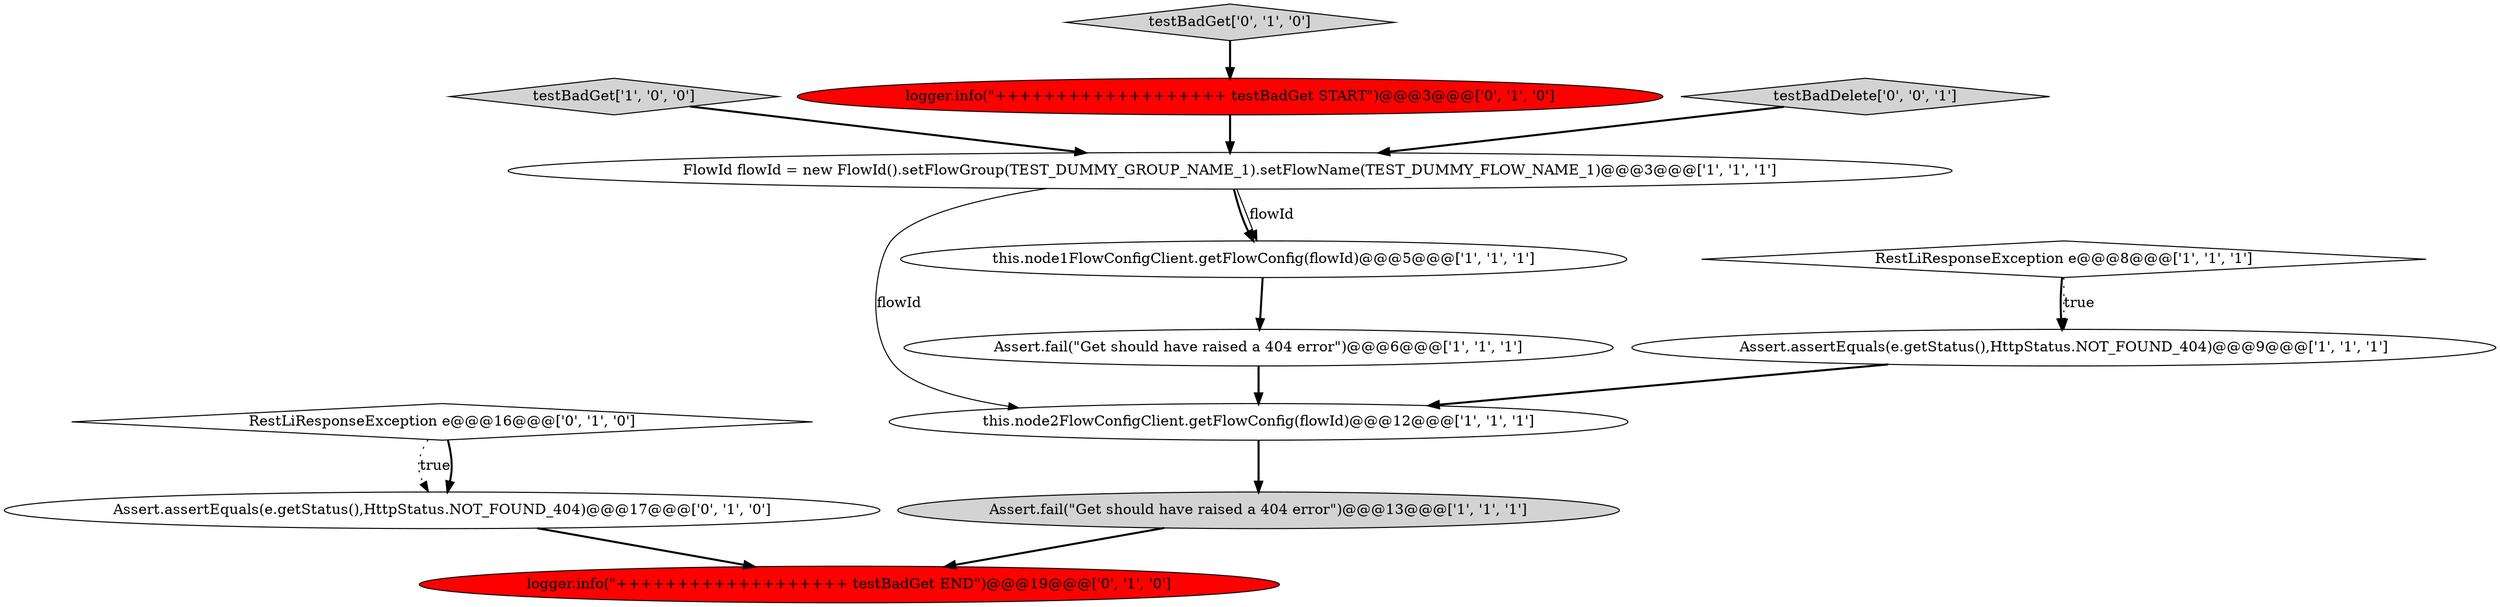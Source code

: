 digraph {
0 [style = filled, label = "Assert.assertEquals(e.getStatus(),HttpStatus.NOT_FOUND_404)@@@9@@@['1', '1', '1']", fillcolor = white, shape = ellipse image = "AAA0AAABBB1BBB"];
6 [style = filled, label = "testBadGet['1', '0', '0']", fillcolor = lightgray, shape = diamond image = "AAA0AAABBB1BBB"];
2 [style = filled, label = "this.node2FlowConfigClient.getFlowConfig(flowId)@@@12@@@['1', '1', '1']", fillcolor = white, shape = ellipse image = "AAA0AAABBB1BBB"];
9 [style = filled, label = "testBadGet['0', '1', '0']", fillcolor = lightgray, shape = diamond image = "AAA0AAABBB2BBB"];
7 [style = filled, label = "this.node1FlowConfigClient.getFlowConfig(flowId)@@@5@@@['1', '1', '1']", fillcolor = white, shape = ellipse image = "AAA0AAABBB1BBB"];
4 [style = filled, label = "Assert.fail(\"Get should have raised a 404 error\")@@@6@@@['1', '1', '1']", fillcolor = white, shape = ellipse image = "AAA0AAABBB1BBB"];
3 [style = filled, label = "Assert.fail(\"Get should have raised a 404 error\")@@@13@@@['1', '1', '1']", fillcolor = lightgray, shape = ellipse image = "AAA0AAABBB1BBB"];
8 [style = filled, label = "RestLiResponseException e@@@16@@@['0', '1', '0']", fillcolor = white, shape = diamond image = "AAA0AAABBB2BBB"];
5 [style = filled, label = "RestLiResponseException e@@@8@@@['1', '1', '1']", fillcolor = white, shape = diamond image = "AAA0AAABBB1BBB"];
11 [style = filled, label = "Assert.assertEquals(e.getStatus(),HttpStatus.NOT_FOUND_404)@@@17@@@['0', '1', '0']", fillcolor = white, shape = ellipse image = "AAA0AAABBB2BBB"];
10 [style = filled, label = "logger.info(\"+++++++++++++++++++ testBadGet START\")@@@3@@@['0', '1', '0']", fillcolor = red, shape = ellipse image = "AAA1AAABBB2BBB"];
12 [style = filled, label = "logger.info(\"+++++++++++++++++++ testBadGet END\")@@@19@@@['0', '1', '0']", fillcolor = red, shape = ellipse image = "AAA1AAABBB2BBB"];
13 [style = filled, label = "testBadDelete['0', '0', '1']", fillcolor = lightgray, shape = diamond image = "AAA0AAABBB3BBB"];
1 [style = filled, label = "FlowId flowId = new FlowId().setFlowGroup(TEST_DUMMY_GROUP_NAME_1).setFlowName(TEST_DUMMY_FLOW_NAME_1)@@@3@@@['1', '1', '1']", fillcolor = white, shape = ellipse image = "AAA0AAABBB1BBB"];
8->11 [style = dotted, label="true"];
6->1 [style = bold, label=""];
11->12 [style = bold, label=""];
4->2 [style = bold, label=""];
7->4 [style = bold, label=""];
3->12 [style = bold, label=""];
9->10 [style = bold, label=""];
5->0 [style = bold, label=""];
10->1 [style = bold, label=""];
5->0 [style = dotted, label="true"];
8->11 [style = bold, label=""];
1->7 [style = bold, label=""];
1->2 [style = solid, label="flowId"];
1->7 [style = solid, label="flowId"];
13->1 [style = bold, label=""];
2->3 [style = bold, label=""];
0->2 [style = bold, label=""];
}
